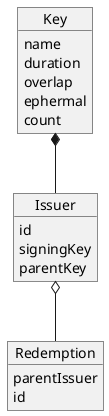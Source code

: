 @startuml
object Key
Key : name
Key : duration
Key : overlap
Key : ephermal
Key : count
object Issuer
Issuer : id
Issuer : signingKey
Issuer : parentKey
object Redemption
Redemption : parentIssuer
Redemption : id

Key *-- Issuer
Issuer o-- Redemption
@enduml
